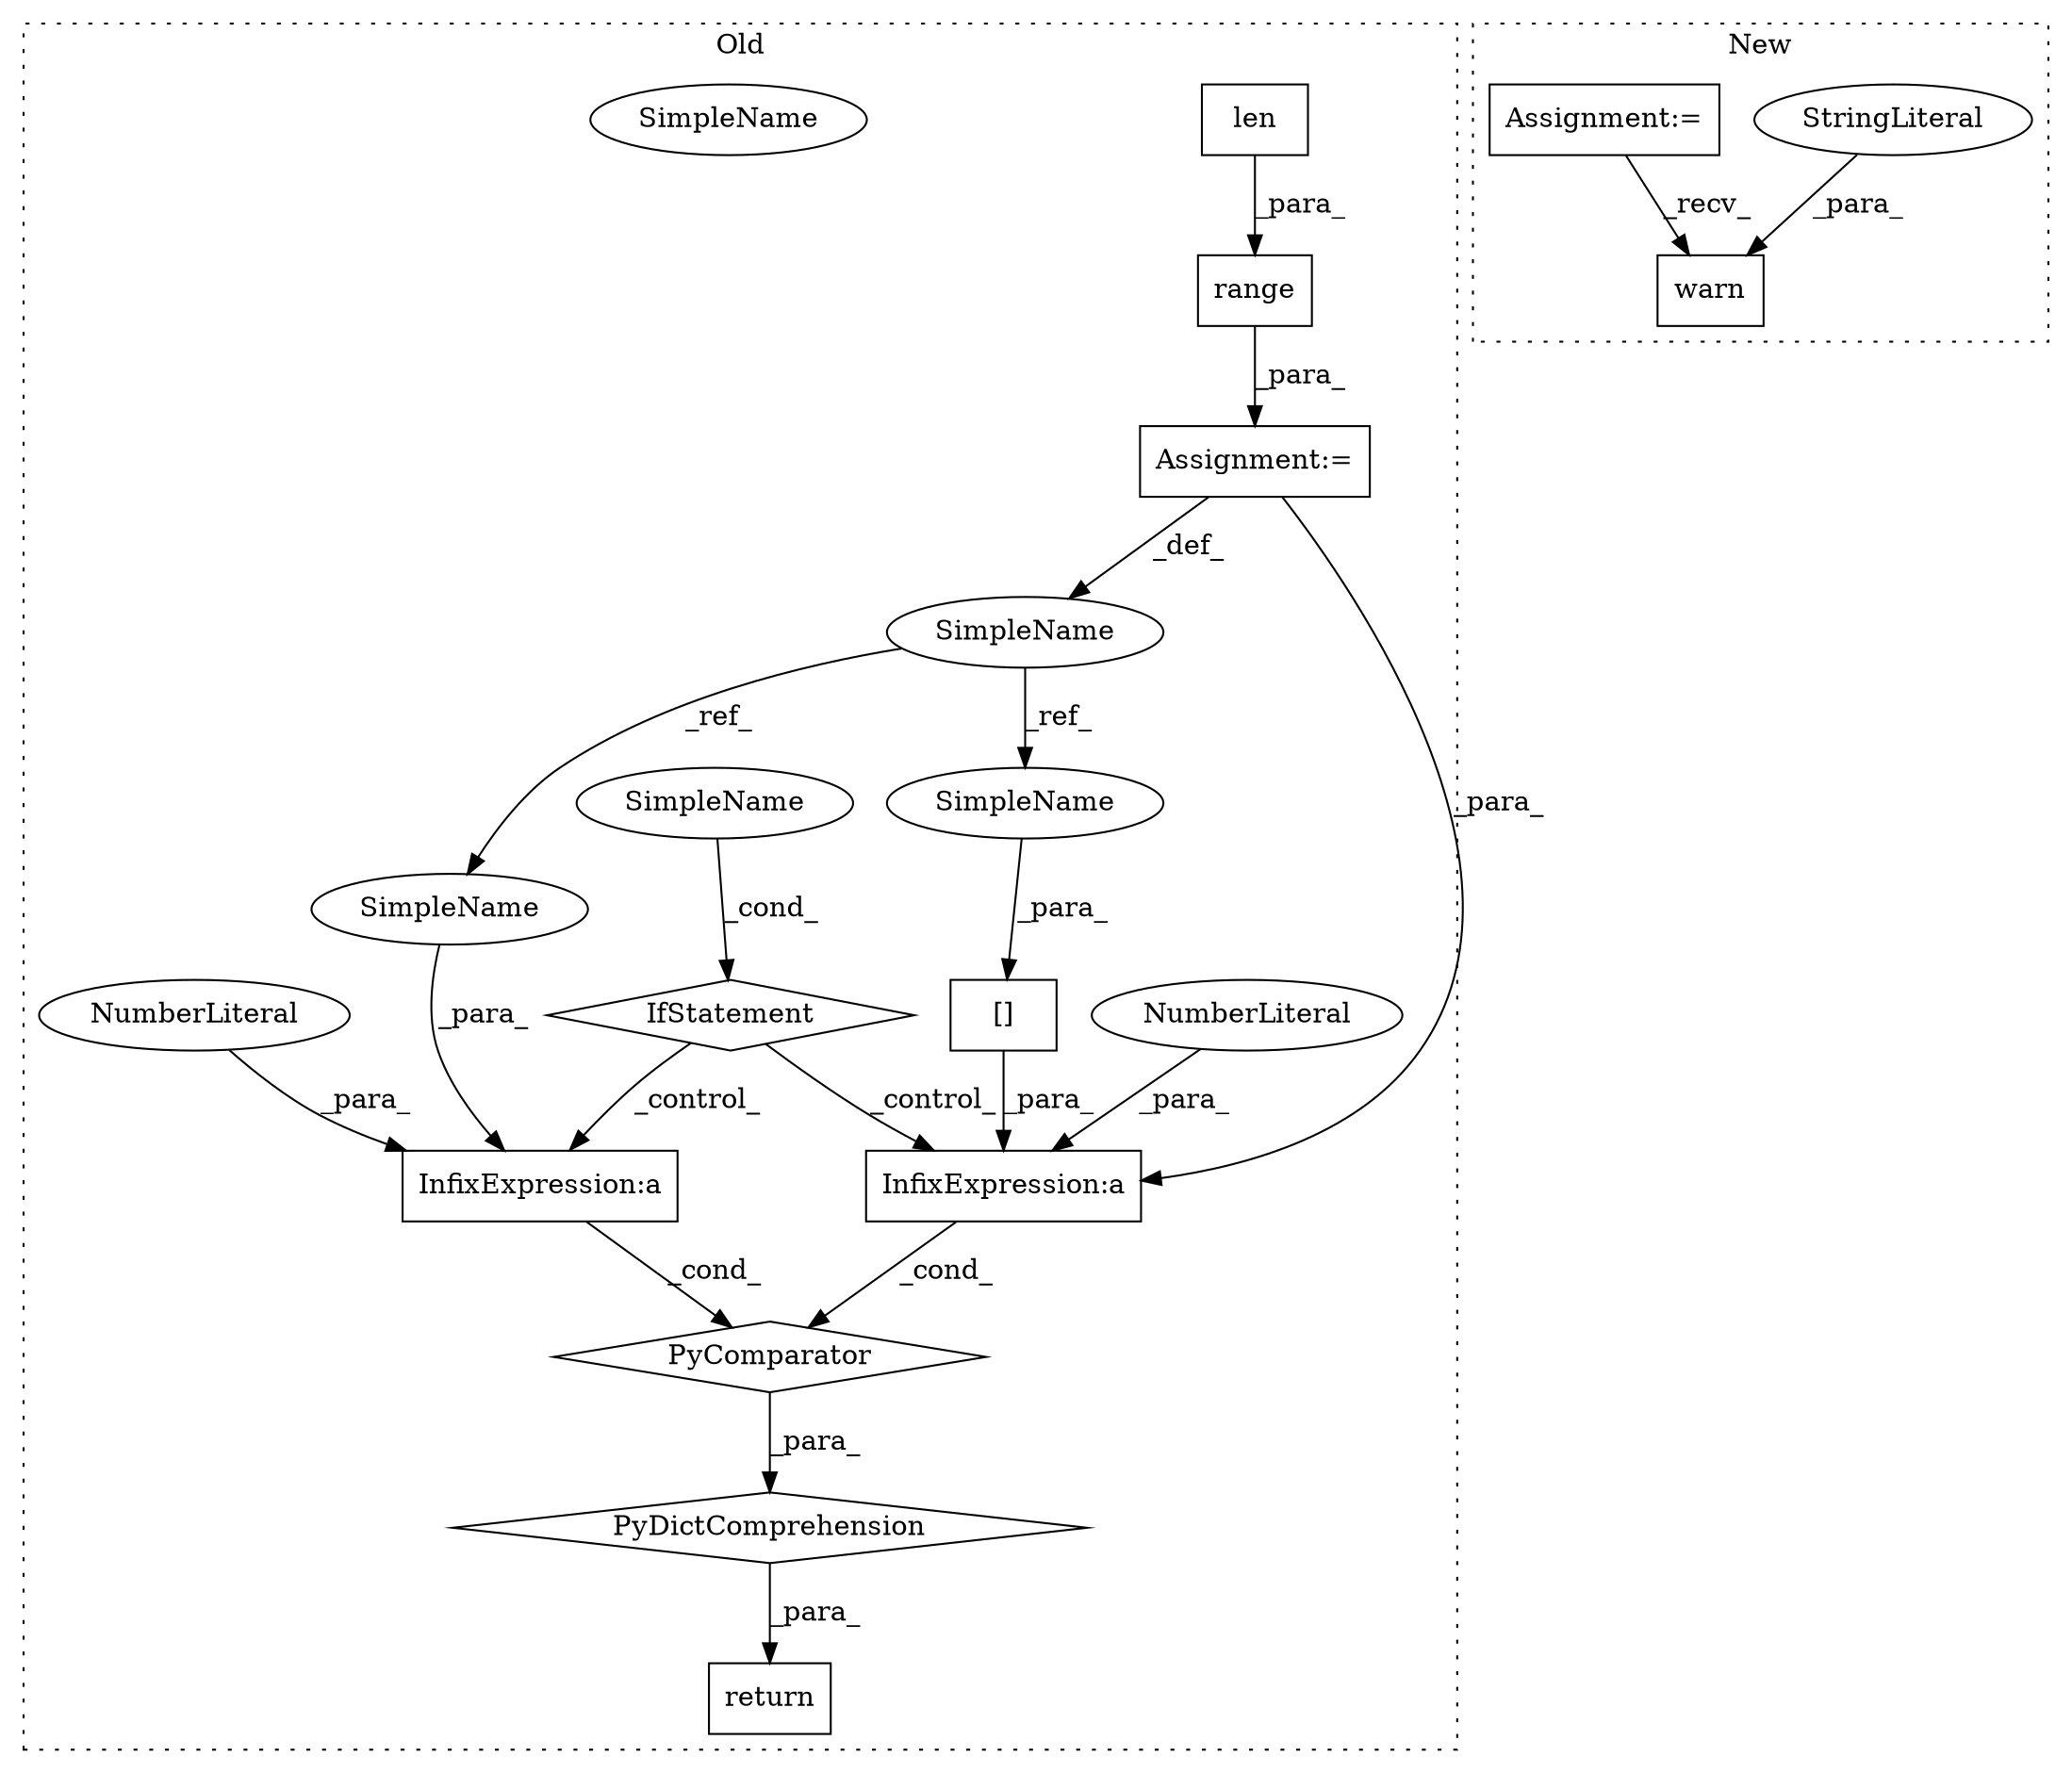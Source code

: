 digraph G {
subgraph cluster0 {
1 [label="len" a="32" s="4318,4323" l="4,1" shape="box"];
4 [label="Assignment:=" a="7" s="4305" l="29" shape="box"];
5 [label="range" a="32" s="4312,4324" l="6,1" shape="box"];
6 [label="[]" a="2" s="4242,4245" l="2,1" shape="box"];
8 [label="InfixExpression:a" a="27" s="4239" l="3" shape="box"];
9 [label="PyComparator" a="113" s="4305" l="29" shape="diamond"];
10 [label="InfixExpression:a" a="27" s="4227" l="3" shape="box"];
11 [label="NumberLiteral" a="34" s="4238" l="1" shape="ellipse"];
12 [label="NumberLiteral" a="34" s="4230" l="1" shape="ellipse"];
13 [label="IfStatement" a="25" s="4305" l="29" shape="diamond"];
14 [label="SimpleName" a="42" s="4308" l="1" shape="ellipse"];
15 [label="SimpleName" a="42" s="4329" l="5" shape="ellipse"];
16 [label="PyDictComprehension" a="110" s="4225" l="117" shape="diamond"];
17 [label="return" a="41" s="4207" l="18" shape="box"];
18 [label="SimpleName" a="42" s="4329" l="5" shape="ellipse"];
19 [label="SimpleName" a="42" s="4244" l="1" shape="ellipse"];
20 [label="SimpleName" a="42" s="4226" l="1" shape="ellipse"];
label = "Old";
style="dotted";
}
subgraph cluster1 {
2 [label="warn" a="32" s="2412,2566" l="5,1" shape="box"];
3 [label="StringLiteral" a="45" s="2417" l="130" shape="ellipse"];
7 [label="Assignment:=" a="7" s="2389" l="8" shape="box"];
label = "New";
style="dotted";
}
1 -> 5 [label="_para_"];
3 -> 2 [label="_para_"];
4 -> 14 [label="_def_"];
4 -> 8 [label="_para_"];
5 -> 4 [label="_para_"];
6 -> 8 [label="_para_"];
7 -> 2 [label="_recv_"];
8 -> 9 [label="_cond_"];
9 -> 16 [label="_para_"];
10 -> 9 [label="_cond_"];
11 -> 8 [label="_para_"];
12 -> 10 [label="_para_"];
13 -> 8 [label="_control_"];
13 -> 10 [label="_control_"];
14 -> 19 [label="_ref_"];
14 -> 20 [label="_ref_"];
16 -> 17 [label="_para_"];
18 -> 13 [label="_cond_"];
19 -> 6 [label="_para_"];
20 -> 10 [label="_para_"];
}